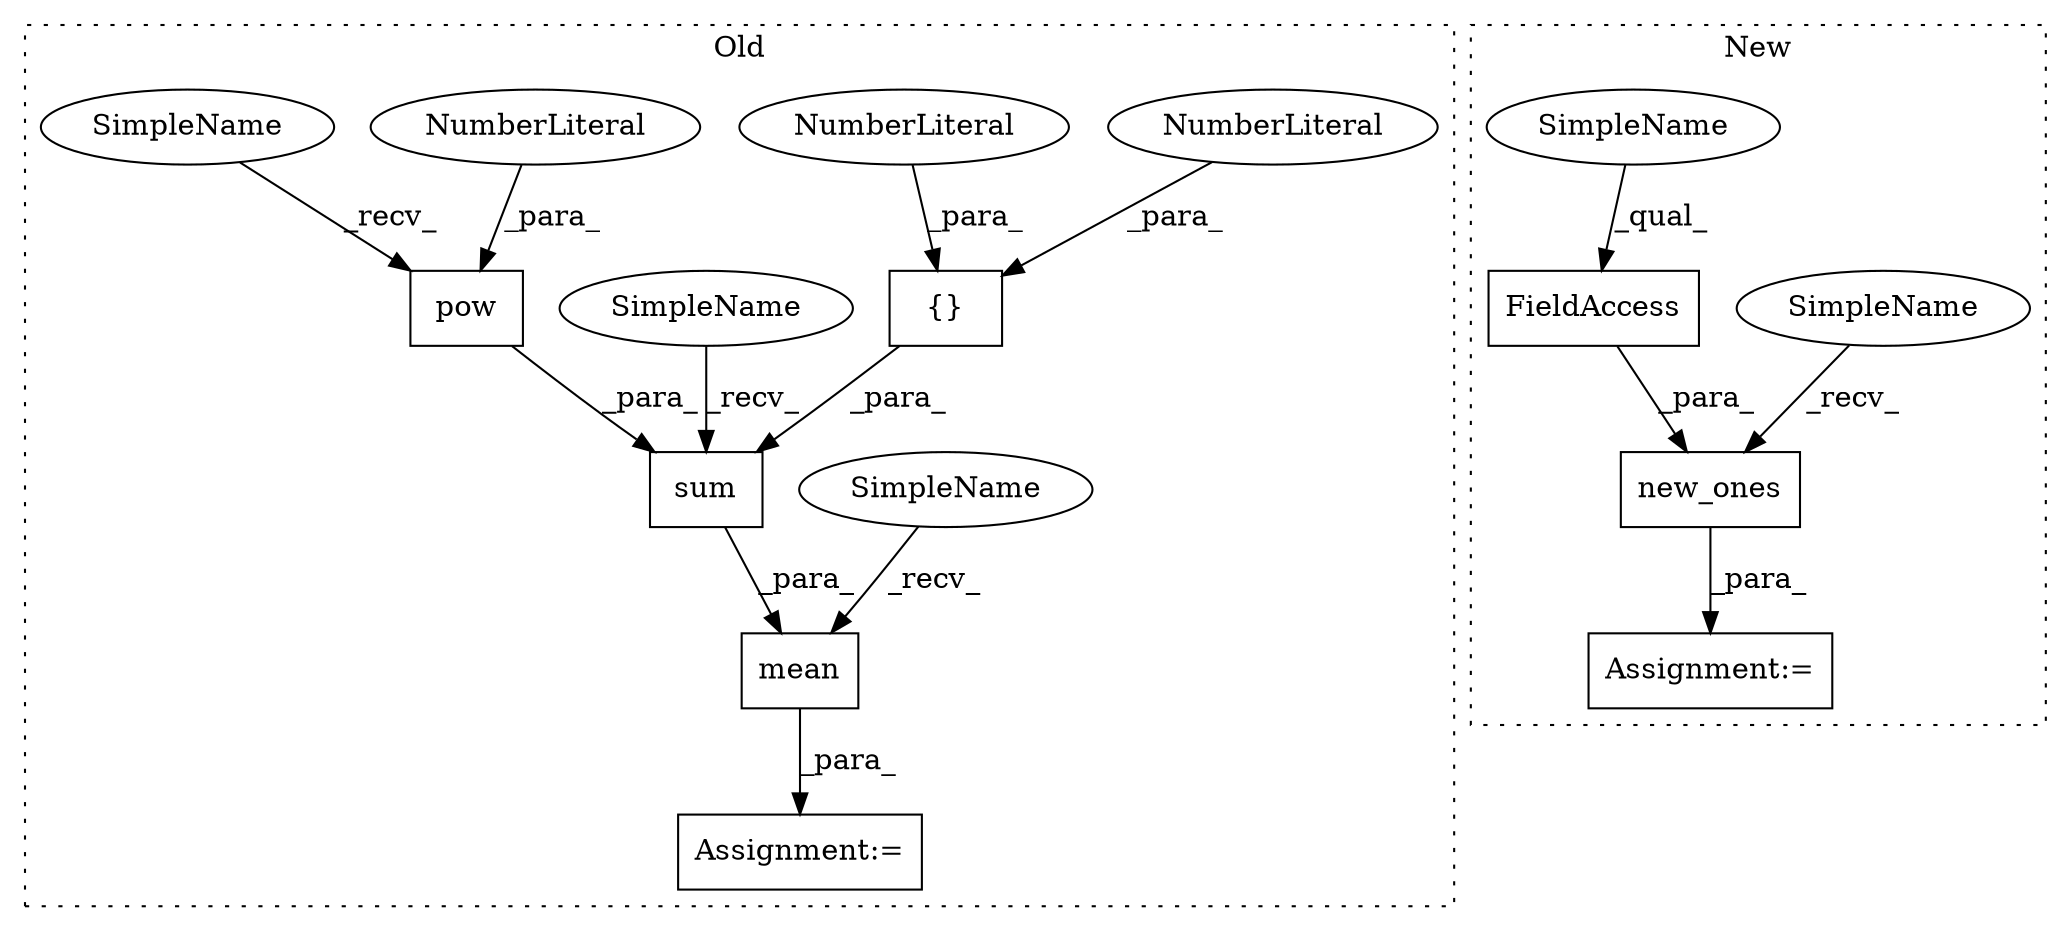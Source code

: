digraph G {
subgraph cluster0 {
1 [label="{}" a="4" s="3657,3661" l="1,1" shape="box"];
3 [label="NumberLiteral" a="34" s="3660" l="1" shape="ellipse"];
4 [label="NumberLiteral" a="34" s="3658" l="1" shape="ellipse"];
6 [label="mean" a="32" s="3609,3663" l="5,1" shape="box"];
7 [label="pow" a="32" s="3630,3646" l="4,1" shape="box"];
8 [label="NumberLiteral" a="34" s="3645" l="1" shape="ellipse"];
9 [label="sum" a="32" s="3620,3662" l="4,1" shape="box"];
11 [label="Assignment:=" a="7" s="3602" l="1" shape="box"];
14 [label="SimpleName" a="42" s="3603" l="5" shape="ellipse"];
15 [label="SimpleName" a="42" s="3614" l="5" shape="ellipse"];
16 [label="SimpleName" a="42" s="3624" l="5" shape="ellipse"];
label = "Old";
style="dotted";
}
subgraph cluster1 {
2 [label="new_ones" a="32" s="3713,3738" l="9,1" shape="box"];
5 [label="FieldAccess" a="22" s="3722" l="16" shape="box"];
10 [label="Assignment:=" a="7" s="3675" l="1" shape="box"];
12 [label="SimpleName" a="42" s="3702" l="10" shape="ellipse"];
13 [label="SimpleName" a="42" s="3722" l="10" shape="ellipse"];
label = "New";
style="dotted";
}
1 -> 9 [label="_para_"];
2 -> 10 [label="_para_"];
3 -> 1 [label="_para_"];
4 -> 1 [label="_para_"];
5 -> 2 [label="_para_"];
6 -> 11 [label="_para_"];
7 -> 9 [label="_para_"];
8 -> 7 [label="_para_"];
9 -> 6 [label="_para_"];
12 -> 2 [label="_recv_"];
13 -> 5 [label="_qual_"];
14 -> 6 [label="_recv_"];
15 -> 9 [label="_recv_"];
16 -> 7 [label="_recv_"];
}